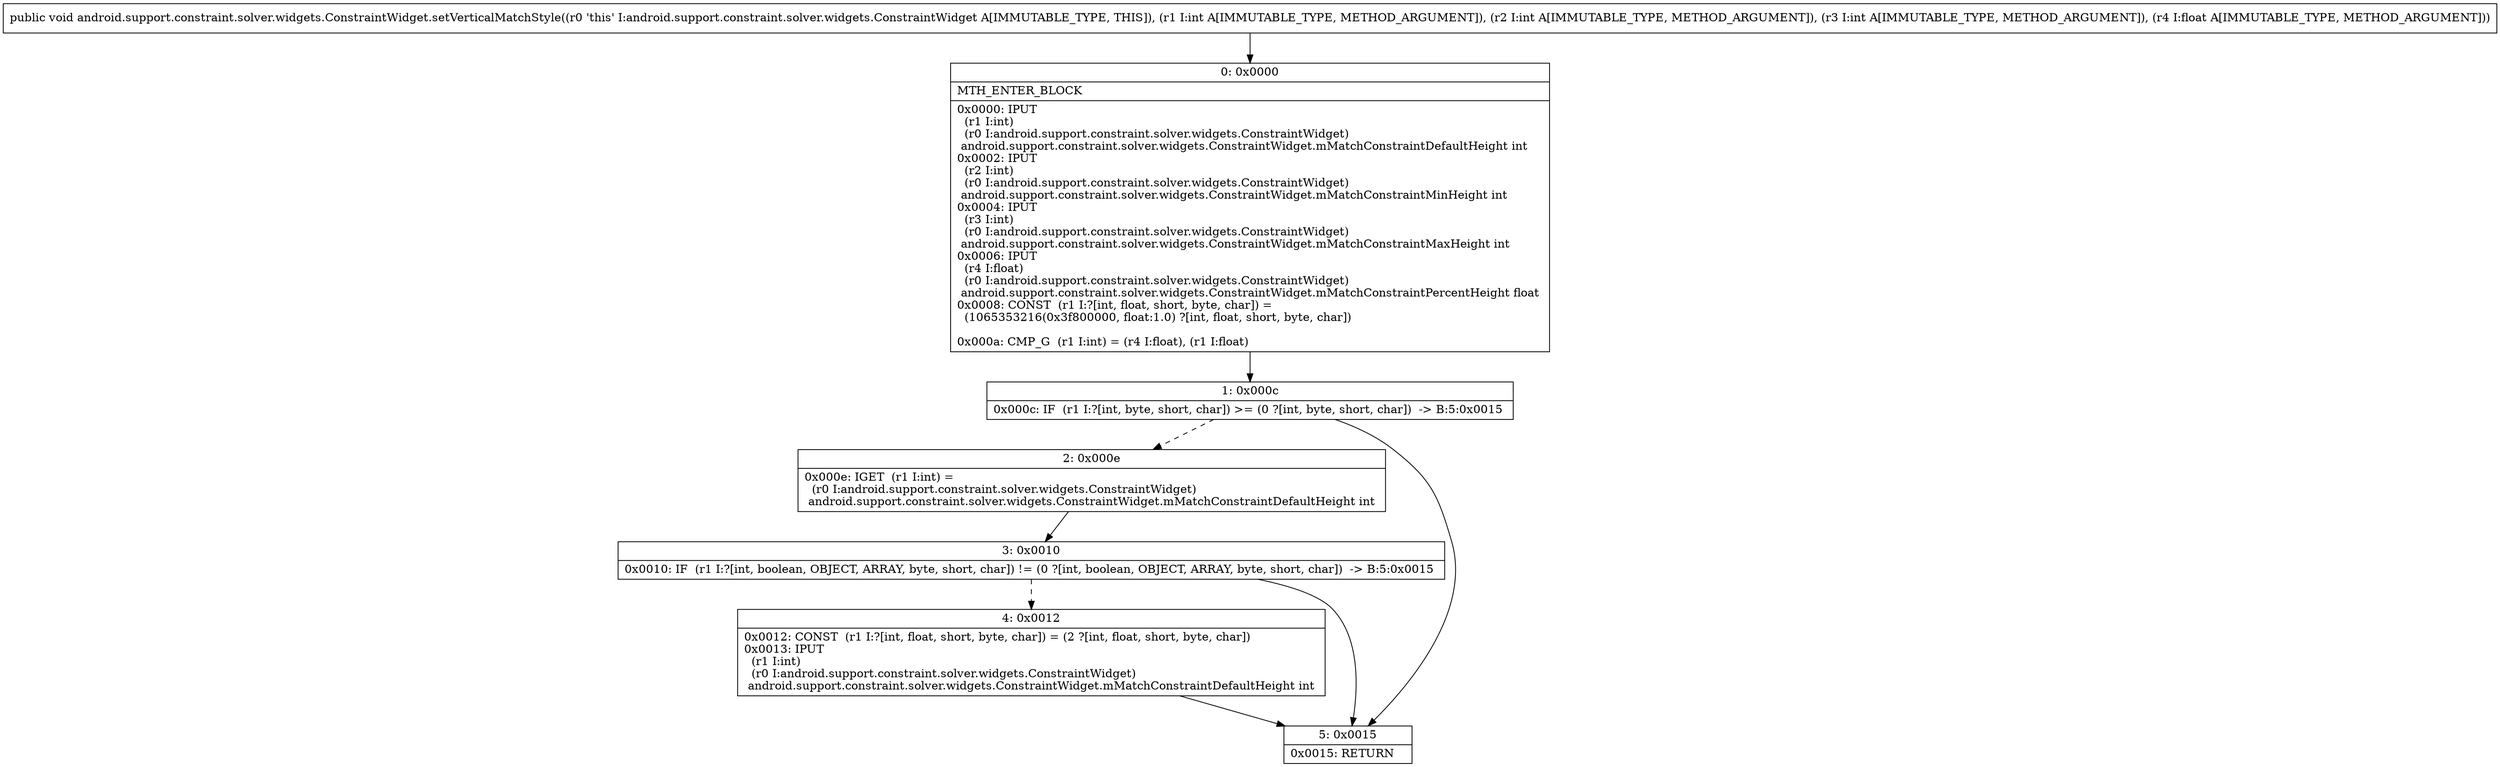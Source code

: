digraph "CFG forandroid.support.constraint.solver.widgets.ConstraintWidget.setVerticalMatchStyle(IIIF)V" {
Node_0 [shape=record,label="{0\:\ 0x0000|MTH_ENTER_BLOCK\l|0x0000: IPUT  \l  (r1 I:int)\l  (r0 I:android.support.constraint.solver.widgets.ConstraintWidget)\l android.support.constraint.solver.widgets.ConstraintWidget.mMatchConstraintDefaultHeight int \l0x0002: IPUT  \l  (r2 I:int)\l  (r0 I:android.support.constraint.solver.widgets.ConstraintWidget)\l android.support.constraint.solver.widgets.ConstraintWidget.mMatchConstraintMinHeight int \l0x0004: IPUT  \l  (r3 I:int)\l  (r0 I:android.support.constraint.solver.widgets.ConstraintWidget)\l android.support.constraint.solver.widgets.ConstraintWidget.mMatchConstraintMaxHeight int \l0x0006: IPUT  \l  (r4 I:float)\l  (r0 I:android.support.constraint.solver.widgets.ConstraintWidget)\l android.support.constraint.solver.widgets.ConstraintWidget.mMatchConstraintPercentHeight float \l0x0008: CONST  (r1 I:?[int, float, short, byte, char]) = \l  (1065353216(0x3f800000, float:1.0) ?[int, float, short, byte, char])\l \l0x000a: CMP_G  (r1 I:int) = (r4 I:float), (r1 I:float) \l}"];
Node_1 [shape=record,label="{1\:\ 0x000c|0x000c: IF  (r1 I:?[int, byte, short, char]) \>= (0 ?[int, byte, short, char])  \-\> B:5:0x0015 \l}"];
Node_2 [shape=record,label="{2\:\ 0x000e|0x000e: IGET  (r1 I:int) = \l  (r0 I:android.support.constraint.solver.widgets.ConstraintWidget)\l android.support.constraint.solver.widgets.ConstraintWidget.mMatchConstraintDefaultHeight int \l}"];
Node_3 [shape=record,label="{3\:\ 0x0010|0x0010: IF  (r1 I:?[int, boolean, OBJECT, ARRAY, byte, short, char]) != (0 ?[int, boolean, OBJECT, ARRAY, byte, short, char])  \-\> B:5:0x0015 \l}"];
Node_4 [shape=record,label="{4\:\ 0x0012|0x0012: CONST  (r1 I:?[int, float, short, byte, char]) = (2 ?[int, float, short, byte, char]) \l0x0013: IPUT  \l  (r1 I:int)\l  (r0 I:android.support.constraint.solver.widgets.ConstraintWidget)\l android.support.constraint.solver.widgets.ConstraintWidget.mMatchConstraintDefaultHeight int \l}"];
Node_5 [shape=record,label="{5\:\ 0x0015|0x0015: RETURN   \l}"];
MethodNode[shape=record,label="{public void android.support.constraint.solver.widgets.ConstraintWidget.setVerticalMatchStyle((r0 'this' I:android.support.constraint.solver.widgets.ConstraintWidget A[IMMUTABLE_TYPE, THIS]), (r1 I:int A[IMMUTABLE_TYPE, METHOD_ARGUMENT]), (r2 I:int A[IMMUTABLE_TYPE, METHOD_ARGUMENT]), (r3 I:int A[IMMUTABLE_TYPE, METHOD_ARGUMENT]), (r4 I:float A[IMMUTABLE_TYPE, METHOD_ARGUMENT])) }"];
MethodNode -> Node_0;
Node_0 -> Node_1;
Node_1 -> Node_2[style=dashed];
Node_1 -> Node_5;
Node_2 -> Node_3;
Node_3 -> Node_4[style=dashed];
Node_3 -> Node_5;
Node_4 -> Node_5;
}

